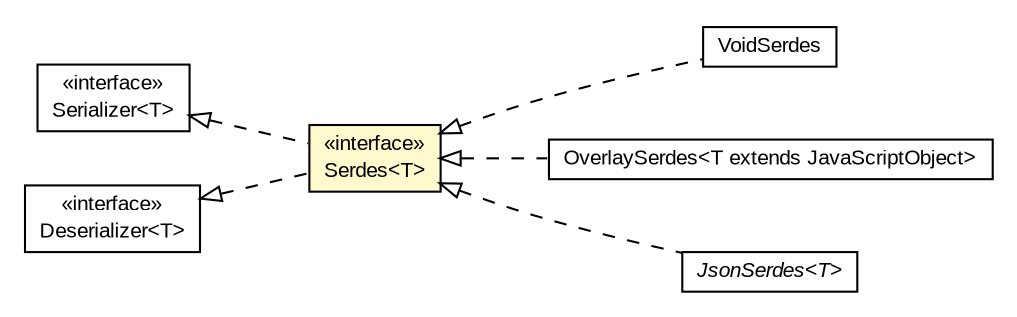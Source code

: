 #!/usr/local/bin/dot
#
# Class diagram 
# Generated by UMLGraph version R5_6-24-gf6e263 (http://www.umlgraph.org/)
#

digraph G {
	edge [fontname="arial",fontsize=10,labelfontname="arial",labelfontsize=10];
	node [fontname="arial",fontsize=10,shape=plaintext];
	nodesep=0.25;
	ranksep=0.5;
	rankdir=LR;
	// org.turbogwt.core.http.serialization.VoidSerdes
	c4443 [label=<<table title="org.turbogwt.core.http.serialization.VoidSerdes" border="0" cellborder="1" cellspacing="0" cellpadding="2" port="p" href="./VoidSerdes.html">
		<tr><td><table border="0" cellspacing="0" cellpadding="1">
<tr><td align="center" balign="center"> VoidSerdes </td></tr>
		</table></td></tr>
		</table>>, URL="./VoidSerdes.html", fontname="arial", fontcolor="black", fontsize=10.0];
	// org.turbogwt.core.http.serialization.Serializer<T>
	c4447 [label=<<table title="org.turbogwt.core.http.serialization.Serializer" border="0" cellborder="1" cellspacing="0" cellpadding="2" port="p" href="./Serializer.html">
		<tr><td><table border="0" cellspacing="0" cellpadding="1">
<tr><td align="center" balign="center"> &#171;interface&#187; </td></tr>
<tr><td align="center" balign="center"> Serializer&lt;T&gt; </td></tr>
		</table></td></tr>
		</table>>, URL="./Serializer.html", fontname="arial", fontcolor="black", fontsize=10.0];
	// org.turbogwt.core.http.serialization.Serdes<T>
	c4451 [label=<<table title="org.turbogwt.core.http.serialization.Serdes" border="0" cellborder="1" cellspacing="0" cellpadding="2" port="p" bgcolor="lemonChiffon" href="./Serdes.html">
		<tr><td><table border="0" cellspacing="0" cellpadding="1">
<tr><td align="center" balign="center"> &#171;interface&#187; </td></tr>
<tr><td align="center" balign="center"> Serdes&lt;T&gt; </td></tr>
		</table></td></tr>
		</table>>, URL="./Serdes.html", fontname="arial", fontcolor="black", fontsize=10.0];
	// org.turbogwt.core.http.serialization.OverlaySerdes<T extends com.google.gwt.core.client.JavaScriptObject>
	c4452 [label=<<table title="org.turbogwt.core.http.serialization.OverlaySerdes" border="0" cellborder="1" cellspacing="0" cellpadding="2" port="p" href="./OverlaySerdes.html">
		<tr><td><table border="0" cellspacing="0" cellpadding="1">
<tr><td align="center" balign="center"> OverlaySerdes&lt;T extends JavaScriptObject&gt; </td></tr>
		</table></td></tr>
		</table>>, URL="./OverlaySerdes.html", fontname="arial", fontcolor="black", fontsize=10.0];
	// org.turbogwt.core.http.serialization.JsonSerdes<T>
	c4455 [label=<<table title="org.turbogwt.core.http.serialization.JsonSerdes" border="0" cellborder="1" cellspacing="0" cellpadding="2" port="p" href="./JsonSerdes.html">
		<tr><td><table border="0" cellspacing="0" cellpadding="1">
<tr><td align="center" balign="center"><font face="arial italic"> JsonSerdes&lt;T&gt; </font></td></tr>
		</table></td></tr>
		</table>>, URL="./JsonSerdes.html", fontname="arial", fontcolor="black", fontsize=10.0];
	// org.turbogwt.core.http.serialization.Deserializer<T>
	c4462 [label=<<table title="org.turbogwt.core.http.serialization.Deserializer" border="0" cellborder="1" cellspacing="0" cellpadding="2" port="p" href="./Deserializer.html">
		<tr><td><table border="0" cellspacing="0" cellpadding="1">
<tr><td align="center" balign="center"> &#171;interface&#187; </td></tr>
<tr><td align="center" balign="center"> Deserializer&lt;T&gt; </td></tr>
		</table></td></tr>
		</table>>, URL="./Deserializer.html", fontname="arial", fontcolor="black", fontsize=10.0];
	//org.turbogwt.core.http.serialization.VoidSerdes implements org.turbogwt.core.http.serialization.Serdes<T>
	c4451:p -> c4443:p [dir=back,arrowtail=empty,style=dashed];
	//org.turbogwt.core.http.serialization.Serdes<T> implements org.turbogwt.core.http.serialization.Deserializer<T>
	c4462:p -> c4451:p [dir=back,arrowtail=empty,style=dashed];
	//org.turbogwt.core.http.serialization.Serdes<T> implements org.turbogwt.core.http.serialization.Serializer<T>
	c4447:p -> c4451:p [dir=back,arrowtail=empty,style=dashed];
	//org.turbogwt.core.http.serialization.OverlaySerdes<T extends com.google.gwt.core.client.JavaScriptObject> implements org.turbogwt.core.http.serialization.Serdes<T>
	c4451:p -> c4452:p [dir=back,arrowtail=empty,style=dashed];
	//org.turbogwt.core.http.serialization.JsonSerdes<T> implements org.turbogwt.core.http.serialization.Serdes<T>
	c4451:p -> c4455:p [dir=back,arrowtail=empty,style=dashed];
}

